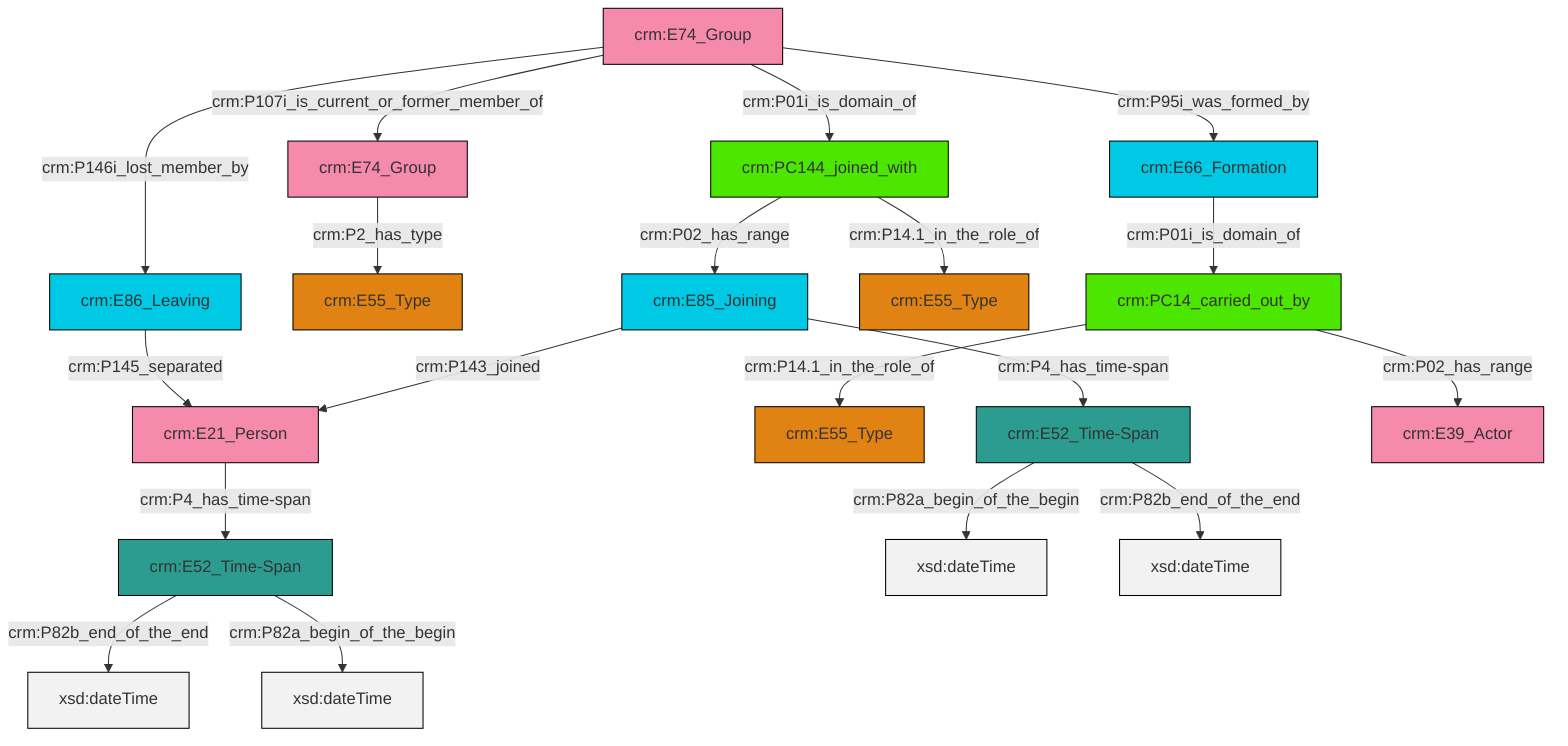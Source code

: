 graph TD
classDef Literal fill:#f2f2f2,stroke:#000000;
classDef CRM_Entity fill:#FFFFFF,stroke:#000000;
classDef Temporal_Entity fill:#00C9E6, stroke:#000000;
classDef Type fill:#E18312, stroke:#000000;
classDef Time-Span fill:#2C9C91, stroke:#000000;
classDef Appellation fill:#FFEB7F, stroke:#000000;
classDef Place fill:#008836, stroke:#000000;
classDef Persistent_Item fill:#B266B2, stroke:#000000;
classDef Conceptual_Object fill:#FFD700, stroke:#000000;
classDef Physical_Thing fill:#D2B48C, stroke:#000000;
classDef Actor fill:#f58aad, stroke:#000000;
classDef PC_Classes fill:#4ce600, stroke:#000000;
classDef Multi fill:#cccccc,stroke:#000000;

2["crm:E74_Group"]:::Actor -->|crm:P01i_is_domain_of| 3["crm:PC144_joined_with"]:::PC_Classes
2["crm:E74_Group"]:::Actor -->|crm:P107i_is_current_or_former_member_of| 4["crm:E74_Group"]:::Actor
5["crm:E86_Leaving"]:::Temporal_Entity -->|crm:P145_separated| 0["crm:E21_Person"]:::Actor
0["crm:E21_Person"]:::Actor -->|crm:P4_has_time-span| 8["crm:E52_Time-Span"]:::Time-Span
9["crm:PC14_carried_out_by"]:::PC_Classes -->|crm:P14.1_in_the_role_of| 10["crm:E55_Type"]:::Type
13["crm:E66_Formation"]:::Temporal_Entity -->|crm:P01i_is_domain_of| 9["crm:PC14_carried_out_by"]:::PC_Classes
14["crm:E52_Time-Span"]:::Time-Span -->|crm:P82a_begin_of_the_begin| 15[xsd:dateTime]:::Literal
8["crm:E52_Time-Span"]:::Time-Span -->|crm:P82b_end_of_the_end| 19[xsd:dateTime]:::Literal
16["crm:E85_Joining"]:::Temporal_Entity -->|crm:P4_has_time-span| 14["crm:E52_Time-Span"]:::Time-Span
16["crm:E85_Joining"]:::Temporal_Entity -->|crm:P143_joined| 0["crm:E21_Person"]:::Actor
4["crm:E74_Group"]:::Actor -->|crm:P2_has_type| 6["crm:E55_Type"]:::Type
2["crm:E74_Group"]:::Actor -->|crm:P95i_was_formed_by| 13["crm:E66_Formation"]:::Temporal_Entity
2["crm:E74_Group"]:::Actor -->|crm:P146i_lost_member_by| 5["crm:E86_Leaving"]:::Temporal_Entity
9["crm:PC14_carried_out_by"]:::PC_Classes -->|crm:P02_has_range| 21["crm:E39_Actor"]:::Actor
8["crm:E52_Time-Span"]:::Time-Span -->|crm:P82a_begin_of_the_begin| 29[xsd:dateTime]:::Literal
14["crm:E52_Time-Span"]:::Time-Span -->|crm:P82b_end_of_the_end| 32[xsd:dateTime]:::Literal
3["crm:PC144_joined_with"]:::PC_Classes -->|crm:P02_has_range| 16["crm:E85_Joining"]:::Temporal_Entity
3["crm:PC144_joined_with"]:::PC_Classes -->|crm:P14.1_in_the_role_of| 11["crm:E55_Type"]:::Type